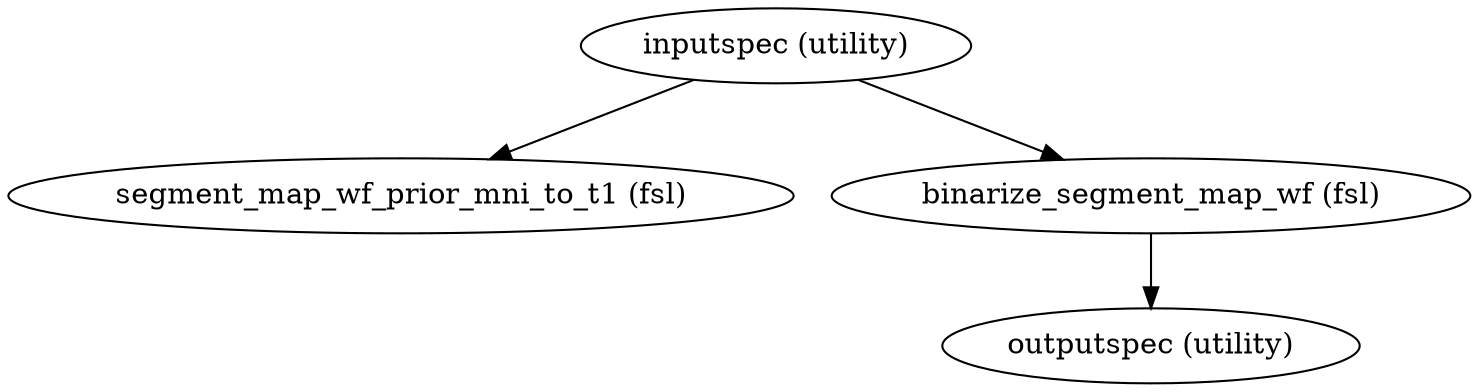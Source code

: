 strict digraph  {
"inputspec (utility)";
"segment_map_wf_prior_mni_to_t1 (fsl)";
"binarize_segment_map_wf (fsl)";
"outputspec (utility)";
"inputspec (utility)" -> "segment_map_wf_prior_mni_to_t1 (fsl)";
"inputspec (utility)" -> "binarize_segment_map_wf (fsl)";
"binarize_segment_map_wf (fsl)" -> "outputspec (utility)";
}
